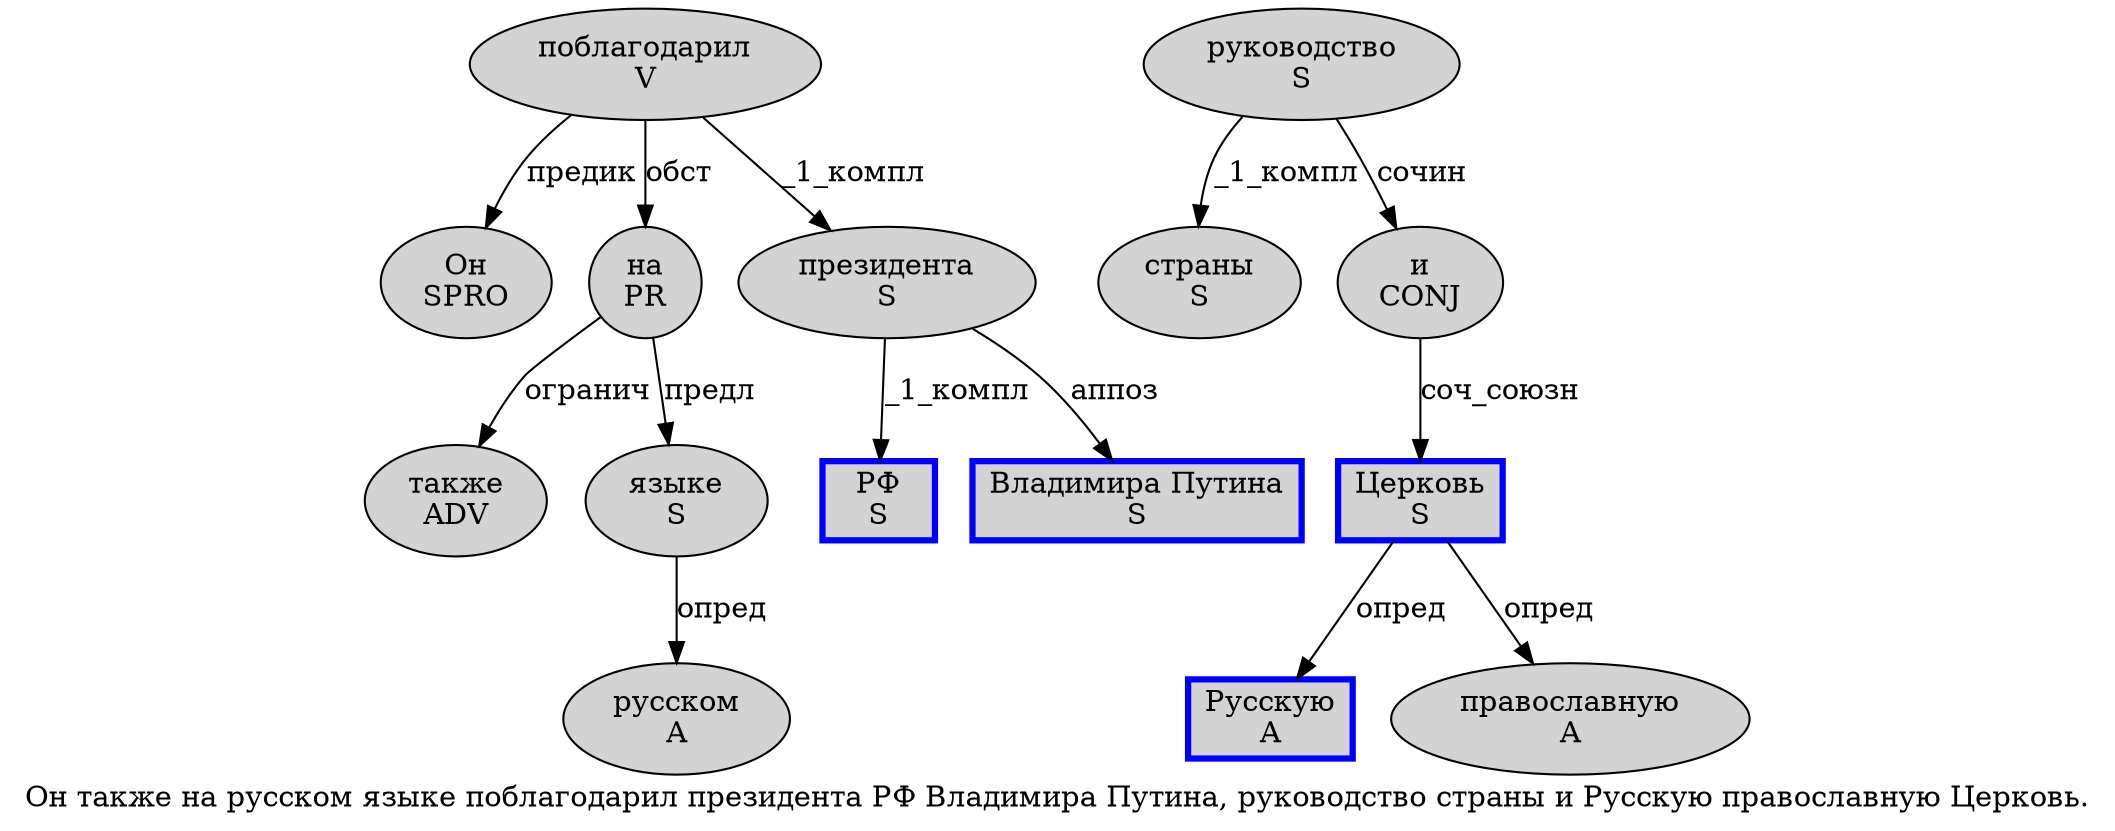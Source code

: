 digraph SENTENCE_756 {
	graph [label="Он также на русском языке поблагодарил президента РФ Владимира Путина, руководство страны и Русскую православную Церковь."]
	node [style=filled]
		0 [label="Он
SPRO" color="" fillcolor=lightgray penwidth=1 shape=ellipse]
		1 [label="также
ADV" color="" fillcolor=lightgray penwidth=1 shape=ellipse]
		2 [label="на
PR" color="" fillcolor=lightgray penwidth=1 shape=ellipse]
		3 [label="русском
A" color="" fillcolor=lightgray penwidth=1 shape=ellipse]
		4 [label="языке
S" color="" fillcolor=lightgray penwidth=1 shape=ellipse]
		5 [label="поблагодарил
V" color="" fillcolor=lightgray penwidth=1 shape=ellipse]
		6 [label="президента
S" color="" fillcolor=lightgray penwidth=1 shape=ellipse]
		7 [label="РФ
S" color=blue fillcolor=lightgray penwidth=3 shape=box]
		8 [label="Владимира Путина
S" color=blue fillcolor=lightgray penwidth=3 shape=box]
		10 [label="руководство
S" color="" fillcolor=lightgray penwidth=1 shape=ellipse]
		11 [label="страны
S" color="" fillcolor=lightgray penwidth=1 shape=ellipse]
		12 [label="и
CONJ" color="" fillcolor=lightgray penwidth=1 shape=ellipse]
		13 [label="Русскую
A" color=blue fillcolor=lightgray penwidth=3 shape=box]
		14 [label="православную
A" color="" fillcolor=lightgray penwidth=1 shape=ellipse]
		15 [label="Церковь
S" color=blue fillcolor=lightgray penwidth=3 shape=box]
			10 -> 11 [label="_1_компл"]
			10 -> 12 [label="сочин"]
			12 -> 15 [label="соч_союзн"]
			6 -> 7 [label="_1_компл"]
			6 -> 8 [label="аппоз"]
			2 -> 1 [label="огранич"]
			2 -> 4 [label="предл"]
			5 -> 0 [label="предик"]
			5 -> 2 [label="обст"]
			5 -> 6 [label="_1_компл"]
			4 -> 3 [label="опред"]
			15 -> 13 [label="опред"]
			15 -> 14 [label="опред"]
}